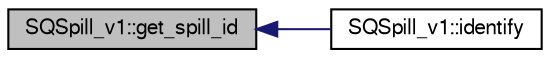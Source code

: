 digraph "SQSpill_v1::get_spill_id"
{
  bgcolor="transparent";
  edge [fontname="FreeSans",fontsize="10",labelfontname="FreeSans",labelfontsize="10"];
  node [fontname="FreeSans",fontsize="10",shape=record];
  rankdir="LR";
  Node1 [label="SQSpill_v1::get_spill_id",height=0.2,width=0.4,color="black", fillcolor="grey75", style="filled" fontcolor="black"];
  Node1 -> Node2 [dir="back",color="midnightblue",fontsize="10",style="solid",fontname="FreeSans"];
  Node2 [label="SQSpill_v1::identify",height=0.2,width=0.4,color="black",URL="$d2/df5/classSQSpill__v1.html#a552ce43858385c0a9d4b6fcd900ea158"];
}
